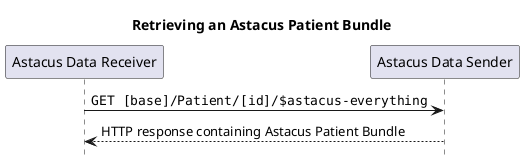 @startuml
skinparam defaultFontName Arial

title Retrieving an Astacus Patient Bundle
hide footbox
participant "Astacus Data Receiver" as Receiver
participant "Astacus Data Sender" as Sender
"Receiver" -> "Sender" : ""GET [base]/Patient/[id]/$astacus-everything""
"Sender" --> "Receiver" : HTTP response containing Astacus Patient Bundle
@enduml